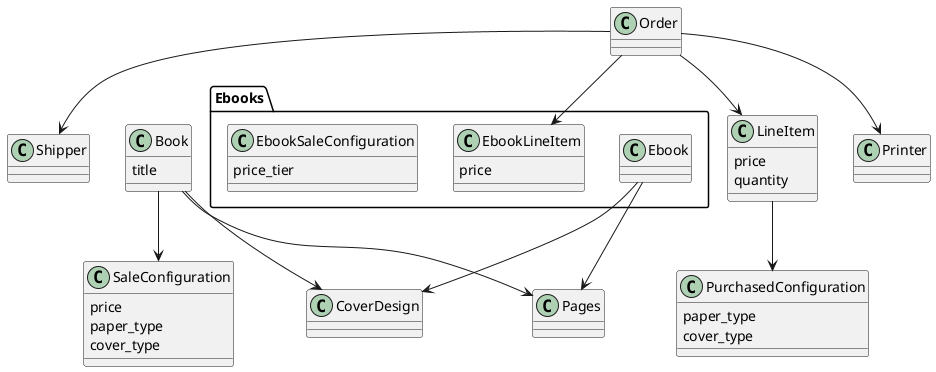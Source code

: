 @startuml
skinparam shadowing false

package "Ebooks" {
  class Ebook {
  }
  
  class EbookLineItem {
    price
  }
  
  class EbookSaleConfiguration {
    price_tier
  }
  
}

Ebook --> Pages
Ebook --> CoverDesign

Order --> EbookLineItem
  
class Book {
  title
}

class CoverDesign
class Pages

Book --> CoverDesign
Book --> Pages
Book --> SaleConfiguration

class SaleConfiguration {
  price
  paper_type
  cover_type
}

class Order
class LineItem {
  price
  quantity
}


class PurchasedConfiguration {
  paper_type
  cover_type
}

Order --> LineItem
LineItem --> PurchasedConfiguration

Order --> Printer
Order --> Shipper

class Printer
class Shipper

@enduml
